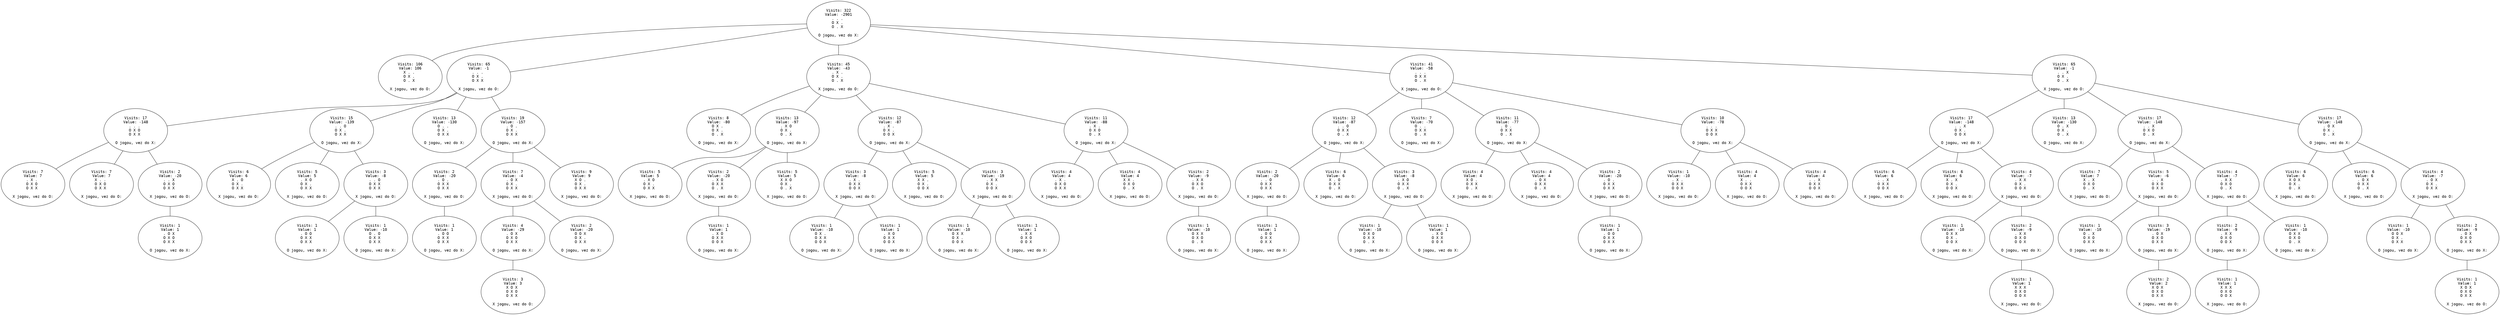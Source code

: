 graph "G" {
  node [
    fontname = "Courier";
  ];
  "107594" [
    label = "Visits: 322\nValue: -2901\n. . . \nO X . \nO . X \n\nO jogou, vez do X:\n";
  ];
  "107595" [
    label = "Visits: 106\nValue: 106\nX . . \nO X . \nO . X \n\nX jogou, vez do O:\n";
  ];
  "107596" [
    label = "Visits: 65\nValue: -1\n. . . \nO X . \nO X X \n\nX jogou, vez do O:\n";
  ];
  "107597" [
    label = "Visits: 17\nValue: -148\n. . . \nO X O \nO X X \n\nO jogou, vez do X:\n";
  ];
  "107598" [
    label = "Visits: 7\nValue: 7\n. X . \nO X O \nO X X \n\nX jogou, vez do O:\n";
  ];
  "107599" [
    label = "Visits: 7\nValue: 7\nX . . \nO X O \nO X X \n\nX jogou, vez do O:\n";
  ];
  "107600" [
    label = "Visits: 2\nValue: -20\n. . X \nO X O \nO X X \n\nX jogou, vez do O:\n";
  ];
  "107601" [
    label = "Visits: 1\nValue: 1\n. O X \nO X O \nO X X \n\nO jogou, vez do X:\n";
  ];
  "107602" [
    label = "Visits: 15\nValue: -139\n. . O \nO X . \nO X X \n\nO jogou, vez do X:\n";
  ];
  "107603" [
    label = "Visits: 6\nValue: 6\nX . O \nO X . \nO X X \n\nX jogou, vez do O:\n";
  ];
  "107604" [
    label = "Visits: 5\nValue: 5\n. X O \nO X . \nO X X \n\nX jogou, vez do O:\n";
  ];
  "107605" [
    label = "Visits: 3\nValue: -8\n. . O \nO X X \nO X X \n\nX jogou, vez do O:\n";
  ];
  "107606" [
    label = "Visits: 1\nValue: 1\n. O O \nO X X \nO X X \n\nO jogou, vez do X:\n";
  ];
  "107607" [
    label = "Visits: 1\nValue: -10\nO . O \nO X X \nO X X \n\nO jogou, vez do X:\n";
  ];
  "107608" [
    label = "Visits: 13\nValue: -130\nO . . \nO X . \nO X X \n\nO jogou, vez do X:\n";
  ];
  "107609" [
    label = "Visits: 19\nValue: -157\n. O . \nO X . \nO X X \n\nO jogou, vez do X:\n";
  ];
  "107610" [
    label = "Visits: 2\nValue: -20\n. O . \nO X X \nO X X \n\nX jogou, vez do O:\n";
  ];
  "107611" [
    label = "Visits: 1\nValue: 1\n. O O \nO X X \nO X X \n\nO jogou, vez do X:\n";
  ];
  "107612" [
    label = "Visits: 7\nValue: -4\n. O X \nO X . \nO X X \n\nX jogou, vez do O:\n";
  ];
  "107613" [
    label = "Visits: 4\nValue: -29\n. O X \nO X O \nO X X \n\nO jogou, vez do X:\n";
  ];
  "107614" [
    label = "Visits: 3\nValue: 3\nX O X \nO X O \nO X X \n\nX jogou, vez do O:\n";
  ];
  "107615" [
    label = "Visits: 2\nValue: -20\nO O X \nO X . \nO X X \n\nO jogou, vez do X:\n";
  ];
  "107616" [
    label = "Visits: 9\nValue: 9\nX O . \nO X . \nO X X \n\nX jogou, vez do O:\n";
  ];
  "107617" [
    label = "Visits: 45\nValue: -43\n. X . \nO X . \nO . X \n\nX jogou, vez do O:\n";
  ];
  "107618" [
    label = "Visits: 8\nValue: -80\nO X . \nO X . \nO . X \n\nO jogou, vez do X:\n";
  ];
  "107619" [
    label = "Visits: 13\nValue: -97\n. X O \nO X . \nO . X \n\nO jogou, vez do X:\n";
  ];
  "107620" [
    label = "Visits: 5\nValue: 5\n. X O \nO X . \nO X X \n\nX jogou, vez do O:\n";
  ];
  "107621" [
    label = "Visits: 2\nValue: -20\n. X O \nO X X \nO . X \n\nX jogou, vez do O:\n";
  ];
  "107622" [
    label = "Visits: 1\nValue: 1\n. X O \nO X X \nO O X \n\nO jogou, vez do X:\n";
  ];
  "107623" [
    label = "Visits: 5\nValue: 5\nX X O \nO X . \nO . X \n\nX jogou, vez do O:\n";
  ];
  "107624" [
    label = "Visits: 12\nValue: -87\n. X . \nO X . \nO O X \n\nO jogou, vez do X:\n";
  ];
  "107625" [
    label = "Visits: 3\nValue: -8\n. X . \nO X X \nO O X \n\nX jogou, vez do O:\n";
  ];
  "107626" [
    label = "Visits: 1\nValue: -10\nO X . \nO X X \nO O X \n\nO jogou, vez do X:\n";
  ];
  "107627" [
    label = "Visits: 1\nValue: 1\n. X O \nO X X \nO O X \n\nO jogou, vez do X:\n";
  ];
  "107628" [
    label = "Visits: 5\nValue: 5\nX X . \nO X . \nO O X \n\nX jogou, vez do O:\n";
  ];
  "107629" [
    label = "Visits: 3\nValue: -19\n. X X \nO X . \nO O X \n\nX jogou, vez do O:\n";
  ];
  "107630" [
    label = "Visits: 1\nValue: -10\nO X X \nO X . \nO O X \n\nO jogou, vez do X:\n";
  ];
  "107631" [
    label = "Visits: 1\nValue: 1\n. X X \nO X O \nO O X \n\nO jogou, vez do X:\n";
  ];
  "107632" [
    label = "Visits: 11\nValue: -88\n. X . \nO X O \nO . X \n\nO jogou, vez do X:\n";
  ];
  "107633" [
    label = "Visits: 4\nValue: 4\n. X . \nO X O \nO X X \n\nX jogou, vez do O:\n";
  ];
  "107634" [
    label = "Visits: 4\nValue: 4\nX X . \nO X O \nO . X \n\nX jogou, vez do O:\n";
  ];
  "107635" [
    label = "Visits: 2\nValue: -9\n. X X \nO X O \nO . X \n\nX jogou, vez do O:\n";
  ];
  "107636" [
    label = "Visits: 1\nValue: -10\nO X X \nO X O \nO . X \n\nO jogou, vez do X:\n";
  ];
  "107637" [
    label = "Visits: 41\nValue: -58\n. . . \nO X X \nO . X \n\nX jogou, vez do O:\n";
  ];
  "107638" [
    label = "Visits: 12\nValue: -87\n. . O \nO X X \nO . X \n\nO jogou, vez do X:\n";
  ];
  "107639" [
    label = "Visits: 2\nValue: -20\n. . O \nO X X \nO X X \n\nX jogou, vez do O:\n";
  ];
  "107640" [
    label = "Visits: 1\nValue: 1\n. O O \nO X X \nO X X \n\nO jogou, vez do X:\n";
  ];
  "107641" [
    label = "Visits: 6\nValue: 6\nX . O \nO X X \nO . X \n\nX jogou, vez do O:\n";
  ];
  "107642" [
    label = "Visits: 3\nValue: -8\n. X O \nO X X \nO . X \n\nX jogou, vez do O:\n";
  ];
  "107643" [
    label = "Visits: 1\nValue: -10\nO X O \nO X X \nO . X \n\nO jogou, vez do X:\n";
  ];
  "107644" [
    label = "Visits: 1\nValue: 1\n. X O \nO X X \nO O X \n\nO jogou, vez do X:\n";
  ];
  "107645" [
    label = "Visits: 7\nValue: -70\nO . . \nO X X \nO . X \n\nO jogou, vez do X:\n";
  ];
  "107646" [
    label = "Visits: 11\nValue: -77\n. O . \nO X X \nO . X \n\nO jogou, vez do X:\n";
  ];
  "107647" [
    label = "Visits: 4\nValue: 4\nX O . \nO X X \nO . X \n\nX jogou, vez do O:\n";
  ];
  "107648" [
    label = "Visits: 4\nValue: 4\n. O X \nO X X \nO . X \n\nX jogou, vez do O:\n";
  ];
  "107649" [
    label = "Visits: 2\nValue: -20\n. O . \nO X X \nO X X \n\nX jogou, vez do O:\n";
  ];
  "107650" [
    label = "Visits: 1\nValue: 1\n. O O \nO X X \nO X X \n\nO jogou, vez do X:\n";
  ];
  "107651" [
    label = "Visits: 10\nValue: -78\n. . . \nO X X \nO O X \n\nO jogou, vez do X:\n";
  ];
  "107652" [
    label = "Visits: 1\nValue: -10\n. X . \nO X X \nO O X \n\nX jogou, vez do O:\n";
  ];
  "107653" [
    label = "Visits: 4\nValue: 4\nX . . \nO X X \nO O X \n\nX jogou, vez do O:\n";
  ];
  "107654" [
    label = "Visits: 4\nValue: 4\n. . X \nO X X \nO O X \n\nX jogou, vez do O:\n";
  ];
  "107655" [
    label = "Visits: 65\nValue: -1\n. . X \nO X . \nO . X \n\nX jogou, vez do O:\n";
  ];
  "107656" [
    label = "Visits: 17\nValue: -148\n. . X \nO X . \nO O X \n\nO jogou, vez do X:\n";
  ];
  "107657" [
    label = "Visits: 6\nValue: 6\n. . X \nO X X \nO O X \n\nX jogou, vez do O:\n";
  ];
  "107658" [
    label = "Visits: 6\nValue: 6\nX . X \nO X . \nO O X \n\nX jogou, vez do O:\n";
  ];
  "107659" [
    label = "Visits: 4\nValue: -7\n. X X \nO X . \nO O X \n\nX jogou, vez do O:\n";
  ];
  "107660" [
    label = "Visits: 1\nValue: -10\nO X X \nO X . \nO O X \n\nO jogou, vez do X:\n";
  ];
  "107661" [
    label = "Visits: 2\nValue: -9\n. X X \nO X O \nO O X \n\nO jogou, vez do X:\n";
  ];
  "107662" [
    label = "Visits: 1\nValue: 1\nX X X \nO X O \nO O X \n\nX jogou, vez do O:\n";
  ];
  "107663" [
    label = "Visits: 13\nValue: -130\nO . X \nO X . \nO . X \n\nO jogou, vez do X:\n";
  ];
  "107664" [
    label = "Visits: 17\nValue: -148\n. . X \nO X O \nO . X \n\nO jogou, vez do X:\n";
  ];
  "107665" [
    label = "Visits: 7\nValue: 7\nX . X \nO X O \nO . X \n\nX jogou, vez do O:\n";
  ];
  "107666" [
    label = "Visits: 5\nValue: -6\n. . X \nO X O \nO X X \n\nX jogou, vez do O:\n";
  ];
  "107667" [
    label = "Visits: 1\nValue: -10\nO . X \nO X O \nO X X \n\nO jogou, vez do X:\n";
  ];
  "107668" [
    label = "Visits: 3\nValue: -19\n. O X \nO X O \nO X X \n\nO jogou, vez do X:\n";
  ];
  "107669" [
    label = "Visits: 2\nValue: 2\nX O X \nO X O \nO X X \n\nX jogou, vez do O:\n";
  ];
  "107670" [
    label = "Visits: 4\nValue: -7\n. X X \nO X O \nO . X \n\nX jogou, vez do O:\n";
  ];
  "107671" [
    label = "Visits: 2\nValue: -9\n. X X \nO X O \nO O X \n\nO jogou, vez do X:\n";
  ];
  "107672" [
    label = "Visits: 1\nValue: 1\nX X X \nO X O \nO O X \n\nX jogou, vez do O:\n";
  ];
  "107673" [
    label = "Visits: 1\nValue: -10\nO X X \nO X O \nO . X \n\nO jogou, vez do X:\n";
  ];
  "107674" [
    label = "Visits: 17\nValue: -148\n. O X \nO X . \nO . X \n\nO jogou, vez do X:\n";
  ];
  "107675" [
    label = "Visits: 6\nValue: 6\nX O X \nO X . \nO . X \n\nX jogou, vez do O:\n";
  ];
  "107676" [
    label = "Visits: 6\nValue: 6\n. O X \nO X X \nO . X \n\nX jogou, vez do O:\n";
  ];
  "107677" [
    label = "Visits: 4\nValue: -7\n. O X \nO X . \nO X X \n\nX jogou, vez do O:\n";
  ];
  "107678" [
    label = "Visits: 1\nValue: -10\nO O X \nO X . \nO X X \n\nO jogou, vez do X:\n";
  ];
  "107679" [
    label = "Visits: 2\nValue: -9\n. O X \nO X O \nO X X \n\nO jogou, vez do X:\n";
  ];
  "107680" [
    label = "Visits: 1\nValue: 1\nX O X \nO X O \nO X X \n\nX jogou, vez do O:\n";
  ];
  "107594" -- "107595";
  "107594" -- "107596";
  "107596" -- "107597";
  "107597" -- "107598";
  "107597" -- "107599";
  "107597" -- "107600";
  "107600" -- "107601";
  "107596" -- "107602";
  "107602" -- "107603";
  "107602" -- "107604";
  "107602" -- "107605";
  "107605" -- "107606";
  "107605" -- "107607";
  "107596" -- "107608";
  "107596" -- "107609";
  "107609" -- "107610";
  "107610" -- "107611";
  "107609" -- "107612";
  "107612" -- "107613";
  "107613" -- "107614";
  "107612" -- "107615";
  "107609" -- "107616";
  "107594" -- "107617";
  "107617" -- "107618";
  "107617" -- "107619";
  "107619" -- "107620";
  "107619" -- "107621";
  "107621" -- "107622";
  "107619" -- "107623";
  "107617" -- "107624";
  "107624" -- "107625";
  "107625" -- "107626";
  "107625" -- "107627";
  "107624" -- "107628";
  "107624" -- "107629";
  "107629" -- "107630";
  "107629" -- "107631";
  "107617" -- "107632";
  "107632" -- "107633";
  "107632" -- "107634";
  "107632" -- "107635";
  "107635" -- "107636";
  "107594" -- "107637";
  "107637" -- "107638";
  "107638" -- "107639";
  "107639" -- "107640";
  "107638" -- "107641";
  "107638" -- "107642";
  "107642" -- "107643";
  "107642" -- "107644";
  "107637" -- "107645";
  "107637" -- "107646";
  "107646" -- "107647";
  "107646" -- "107648";
  "107646" -- "107649";
  "107649" -- "107650";
  "107637" -- "107651";
  "107651" -- "107652";
  "107651" -- "107653";
  "107651" -- "107654";
  "107594" -- "107655";
  "107655" -- "107656";
  "107656" -- "107657";
  "107656" -- "107658";
  "107656" -- "107659";
  "107659" -- "107660";
  "107659" -- "107661";
  "107661" -- "107662";
  "107655" -- "107663";
  "107655" -- "107664";
  "107664" -- "107665";
  "107664" -- "107666";
  "107666" -- "107667";
  "107666" -- "107668";
  "107668" -- "107669";
  "107664" -- "107670";
  "107670" -- "107671";
  "107671" -- "107672";
  "107670" -- "107673";
  "107655" -- "107674";
  "107674" -- "107675";
  "107674" -- "107676";
  "107674" -- "107677";
  "107677" -- "107678";
  "107677" -- "107679";
  "107679" -- "107680";
}